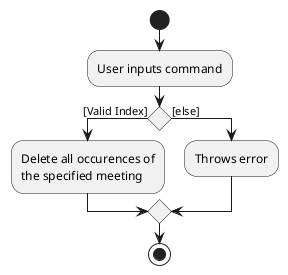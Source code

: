 @startuml
'https://plantuml.com/activity-diagram-beta

start
:User inputs command;
if () then ([Valid Index])
  :Delete all occurences of
  the specified meeting;
else ([else])
  :Throws error;
endif

stop

@enduml

